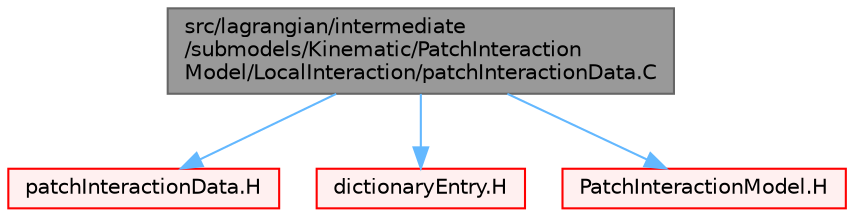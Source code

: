 digraph "src/lagrangian/intermediate/submodels/Kinematic/PatchInteractionModel/LocalInteraction/patchInteractionData.C"
{
 // LATEX_PDF_SIZE
  bgcolor="transparent";
  edge [fontname=Helvetica,fontsize=10,labelfontname=Helvetica,labelfontsize=10];
  node [fontname=Helvetica,fontsize=10,shape=box,height=0.2,width=0.4];
  Node1 [id="Node000001",label="src/lagrangian/intermediate\l/submodels/Kinematic/PatchInteraction\lModel/LocalInteraction/patchInteractionData.C",height=0.2,width=0.4,color="gray40", fillcolor="grey60", style="filled", fontcolor="black",tooltip=" "];
  Node1 -> Node2 [id="edge1_Node000001_Node000002",color="steelblue1",style="solid",tooltip=" "];
  Node2 [id="Node000002",label="patchInteractionData.H",height=0.2,width=0.4,color="red", fillcolor="#FFF0F0", style="filled",URL="$patchInteractionData_8H.html",tooltip=" "];
  Node1 -> Node50 [id="edge2_Node000001_Node000050",color="steelblue1",style="solid",tooltip=" "];
  Node50 [id="Node000050",label="dictionaryEntry.H",height=0.2,width=0.4,color="red", fillcolor="#FFF0F0", style="filled",URL="$dictionaryEntry_8H.html",tooltip=" "];
  Node1 -> Node135 [id="edge3_Node000001_Node000135",color="steelblue1",style="solid",tooltip=" "];
  Node135 [id="Node000135",label="PatchInteractionModel.H",height=0.2,width=0.4,color="red", fillcolor="#FFF0F0", style="filled",URL="$PatchInteractionModel_8H.html",tooltip=" "];
}
